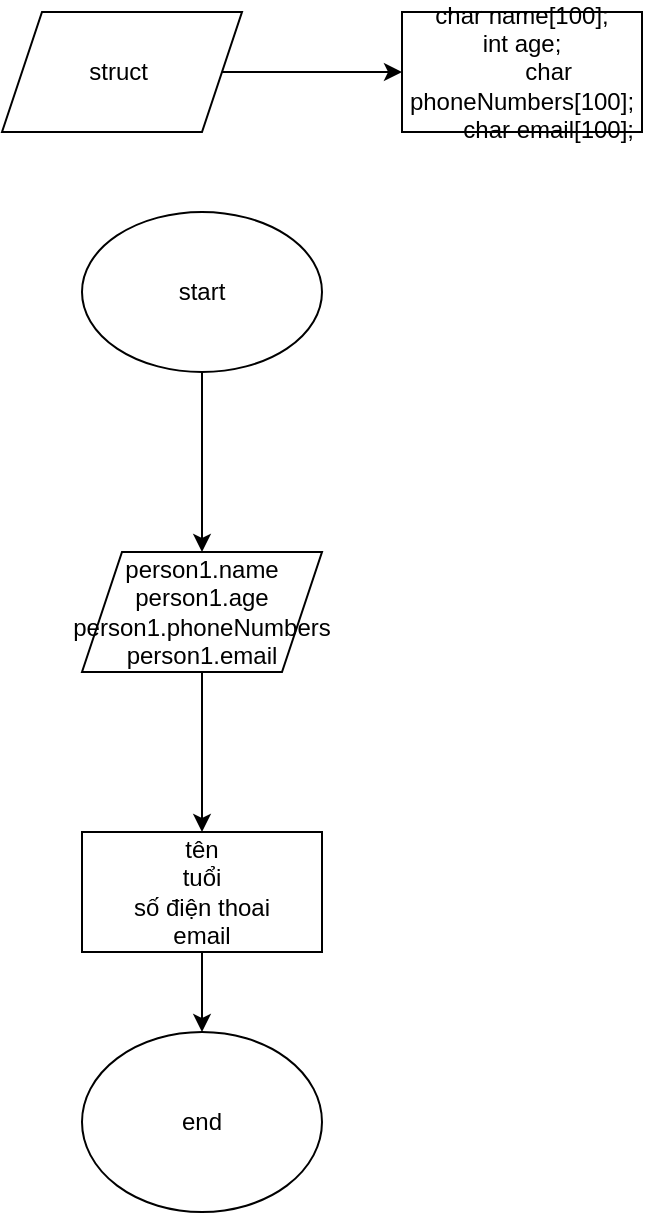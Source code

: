 <mxfile version="22.1.5" type="device">
  <diagram name="Page-1" id="cv0P8EkWa67ZonXE93BK">
    <mxGraphModel dx="1242" dy="1669" grid="1" gridSize="10" guides="1" tooltips="1" connect="1" arrows="1" fold="1" page="1" pageScale="1" pageWidth="850" pageHeight="1100" math="0" shadow="0">
      <root>
        <mxCell id="0" />
        <mxCell id="1" parent="0" />
        <mxCell id="kvJbIA6RbxCdod5Wy-P9-3" value="" style="edgeStyle=orthogonalEdgeStyle;rounded=0;orthogonalLoop=1;jettySize=auto;html=1;" edge="1" parent="1" source="kvJbIA6RbxCdod5Wy-P9-1">
          <mxGeometry relative="1" as="geometry">
            <mxPoint x="220" y="230" as="targetPoint" />
          </mxGeometry>
        </mxCell>
        <mxCell id="kvJbIA6RbxCdod5Wy-P9-1" value="start" style="ellipse;whiteSpace=wrap;html=1;" vertex="1" parent="1">
          <mxGeometry x="160" y="60" width="120" height="80" as="geometry" />
        </mxCell>
        <mxCell id="kvJbIA6RbxCdod5Wy-P9-6" value="" style="edgeStyle=orthogonalEdgeStyle;rounded=0;orthogonalLoop=1;jettySize=auto;html=1;" edge="1" parent="1" source="kvJbIA6RbxCdod5Wy-P9-4" target="kvJbIA6RbxCdod5Wy-P9-5">
          <mxGeometry relative="1" as="geometry" />
        </mxCell>
        <mxCell id="kvJbIA6RbxCdod5Wy-P9-4" value="struct&amp;nbsp;" style="shape=parallelogram;perimeter=parallelogramPerimeter;whiteSpace=wrap;html=1;fixedSize=1;" vertex="1" parent="1">
          <mxGeometry x="120" y="-40" width="120" height="60" as="geometry" />
        </mxCell>
        <mxCell id="kvJbIA6RbxCdod5Wy-P9-5" value="&lt;div&gt;char name[100];&lt;/div&gt;&lt;div&gt;int age;&lt;span style=&quot;&quot;&gt;&lt;/span&gt;&lt;/div&gt;&lt;div&gt;&lt;span style=&quot;&quot;&gt;&lt;span style=&quot;&quot;&gt;&lt;span style=&quot;white-space: pre;&quot;&gt;&amp;nbsp;&amp;nbsp;&amp;nbsp;&amp;nbsp;&lt;/span&gt;&lt;span style=&quot;white-space: pre;&quot;&gt;&amp;nbsp;&amp;nbsp;&amp;nbsp;&amp;nbsp;&lt;/span&gt;&lt;/span&gt;char phoneNumbers[100];&lt;/span&gt;&lt;/div&gt;&lt;div&gt;&lt;span style=&quot;&quot;&gt;&lt;span style=&quot;&quot;&gt;&lt;span style=&quot;white-space: pre;&quot;&gt;&amp;nbsp;&amp;nbsp;&amp;nbsp;&amp;nbsp;&lt;/span&gt;&lt;span style=&quot;white-space: pre;&quot;&gt;&amp;nbsp;&amp;nbsp;&amp;nbsp;&amp;nbsp;&lt;/span&gt;&lt;/span&gt;char email[100];&lt;/span&gt;&lt;/div&gt;" style="whiteSpace=wrap;html=1;" vertex="1" parent="1">
          <mxGeometry x="320" y="-40" width="120" height="60" as="geometry" />
        </mxCell>
        <mxCell id="kvJbIA6RbxCdod5Wy-P9-9" value="" style="edgeStyle=orthogonalEdgeStyle;rounded=0;orthogonalLoop=1;jettySize=auto;html=1;" edge="1" parent="1" source="kvJbIA6RbxCdod5Wy-P9-7" target="kvJbIA6RbxCdod5Wy-P9-8">
          <mxGeometry relative="1" as="geometry" />
        </mxCell>
        <mxCell id="kvJbIA6RbxCdod5Wy-P9-7" value="person1.name&lt;br&gt;person1.age&lt;br&gt;person1.phoneNumbers&lt;br&gt;person1.email" style="shape=parallelogram;perimeter=parallelogramPerimeter;whiteSpace=wrap;html=1;fixedSize=1;" vertex="1" parent="1">
          <mxGeometry x="160" y="230" width="120" height="60" as="geometry" />
        </mxCell>
        <mxCell id="kvJbIA6RbxCdod5Wy-P9-11" style="edgeStyle=orthogonalEdgeStyle;rounded=0;orthogonalLoop=1;jettySize=auto;html=1;exitX=0.5;exitY=1;exitDx=0;exitDy=0;entryX=0.5;entryY=0;entryDx=0;entryDy=0;" edge="1" parent="1" source="kvJbIA6RbxCdod5Wy-P9-8" target="kvJbIA6RbxCdod5Wy-P9-10">
          <mxGeometry relative="1" as="geometry" />
        </mxCell>
        <mxCell id="kvJbIA6RbxCdod5Wy-P9-8" value="tên&lt;br&gt;tuổi&lt;br&gt;số điện thoai&lt;br&gt;email" style="whiteSpace=wrap;html=1;" vertex="1" parent="1">
          <mxGeometry x="160" y="370" width="120" height="60" as="geometry" />
        </mxCell>
        <mxCell id="kvJbIA6RbxCdod5Wy-P9-10" value="end" style="ellipse;whiteSpace=wrap;html=1;" vertex="1" parent="1">
          <mxGeometry x="160" y="470" width="120" height="90" as="geometry" />
        </mxCell>
      </root>
    </mxGraphModel>
  </diagram>
</mxfile>
